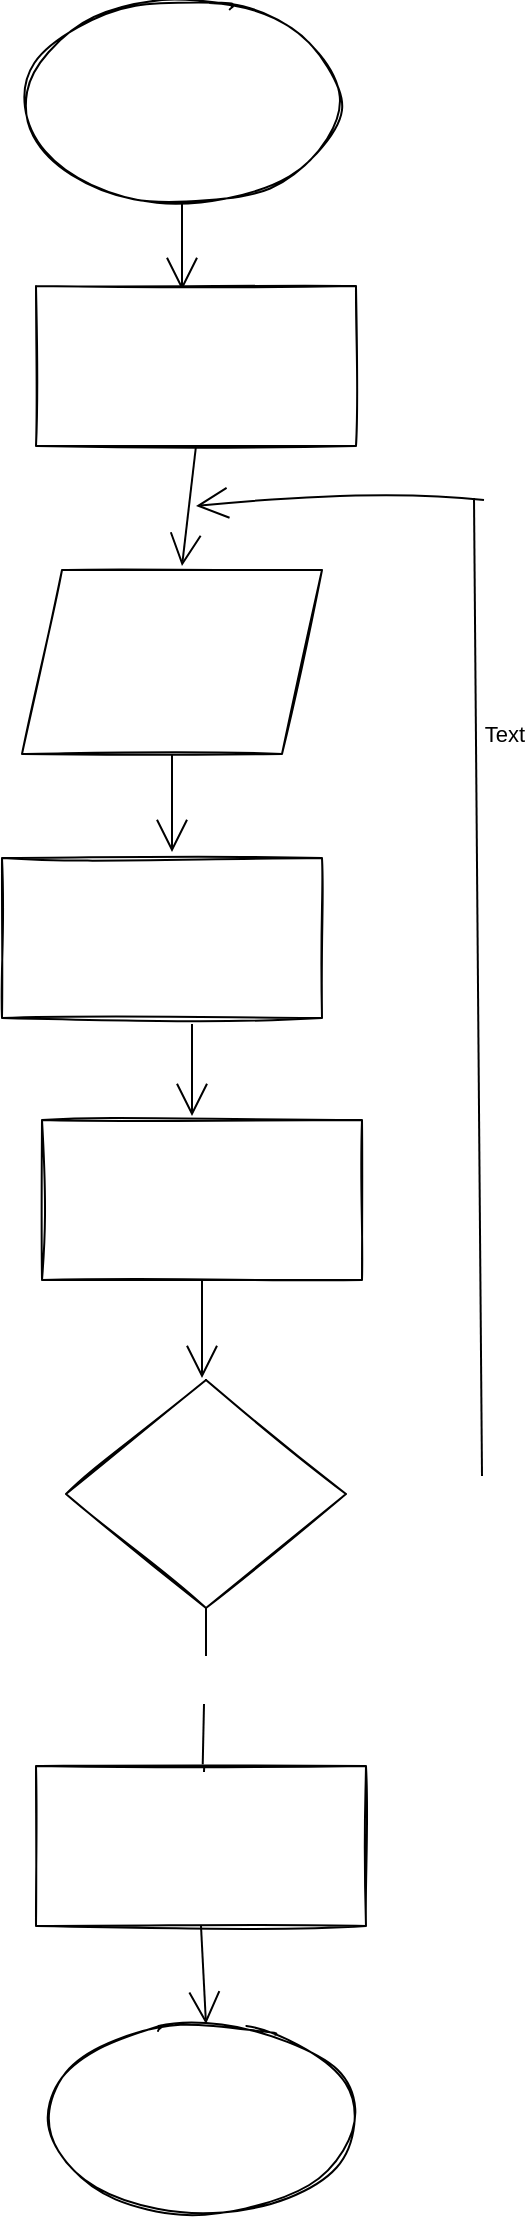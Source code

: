 <mxfile version="20.3.6" type="github">
  <diagram id="e2_ZQK5vJaF8S9oYPdFW" name="Page-1">
    <mxGraphModel dx="408" dy="1335" grid="0" gridSize="10" guides="1" tooltips="1" connect="1" arrows="1" fold="1" page="0" pageScale="1" pageWidth="850" pageHeight="1100" math="0" shadow="0">
      <root>
        <mxCell id="0" />
        <mxCell id="1" parent="0" />
        <mxCell id="7F4Io7gmobg3j1AqmcKT-1" value="" style="ellipse;whiteSpace=wrap;html=1;hachureGap=4;sketch=1;" vertex="1" parent="1">
          <mxGeometry x="338" y="-211" width="160" height="100" as="geometry" />
        </mxCell>
        <mxCell id="7F4Io7gmobg3j1AqmcKT-5" value="" style="edgeStyle=none;orthogonalLoop=1;jettySize=auto;html=1;rounded=0;endArrow=open;startSize=14;endSize=14;sourcePerimeterSpacing=8;targetPerimeterSpacing=8;curved=1;exitX=0.5;exitY=1;exitDx=0;exitDy=0;" edge="1" parent="1" source="7F4Io7gmobg3j1AqmcKT-1">
          <mxGeometry width="120" relative="1" as="geometry">
            <mxPoint x="299" y="39" as="sourcePoint" />
            <mxPoint x="418" y="-67" as="targetPoint" />
            <Array as="points" />
          </mxGeometry>
        </mxCell>
        <mxCell id="7F4Io7gmobg3j1AqmcKT-6" value="" style="rounded=0;whiteSpace=wrap;html=1;sketch=1;hachureGap=4;" vertex="1" parent="1">
          <mxGeometry x="345" y="-69" width="160" height="80" as="geometry" />
        </mxCell>
        <mxCell id="7F4Io7gmobg3j1AqmcKT-7" value="" style="edgeStyle=none;orthogonalLoop=1;jettySize=auto;html=1;rounded=0;endArrow=open;startSize=14;endSize=14;sourcePerimeterSpacing=8;targetPerimeterSpacing=8;curved=1;exitX=0.5;exitY=1;exitDx=0;exitDy=0;" edge="1" parent="1" source="7F4Io7gmobg3j1AqmcKT-6">
          <mxGeometry width="120" relative="1" as="geometry">
            <mxPoint x="402" y="29" as="sourcePoint" />
            <mxPoint x="418" y="71" as="targetPoint" />
            <Array as="points" />
          </mxGeometry>
        </mxCell>
        <mxCell id="7F4Io7gmobg3j1AqmcKT-9" value="" style="shape=parallelogram;perimeter=parallelogramPerimeter;whiteSpace=wrap;html=1;fixedSize=1;sketch=1;hachureGap=4;" vertex="1" parent="1">
          <mxGeometry x="338" y="73" width="150" height="92" as="geometry" />
        </mxCell>
        <mxCell id="7F4Io7gmobg3j1AqmcKT-10" value="" style="edgeStyle=none;orthogonalLoop=1;jettySize=auto;html=1;rounded=0;endArrow=open;startSize=14;endSize=14;sourcePerimeterSpacing=8;targetPerimeterSpacing=8;curved=1;exitX=0.5;exitY=1;exitDx=0;exitDy=0;" edge="1" parent="1" source="7F4Io7gmobg3j1AqmcKT-9">
          <mxGeometry width="120" relative="1" as="geometry">
            <mxPoint x="338" y="220" as="sourcePoint" />
            <mxPoint x="413" y="214" as="targetPoint" />
            <Array as="points" />
          </mxGeometry>
        </mxCell>
        <mxCell id="7F4Io7gmobg3j1AqmcKT-11" value="" style="rounded=0;whiteSpace=wrap;html=1;sketch=1;hachureGap=4;" vertex="1" parent="1">
          <mxGeometry x="328" y="217" width="160" height="80" as="geometry" />
        </mxCell>
        <mxCell id="7F4Io7gmobg3j1AqmcKT-15" value="" style="rounded=0;whiteSpace=wrap;html=1;sketch=1;hachureGap=4;" vertex="1" parent="1">
          <mxGeometry x="348" y="348" width="160" height="80" as="geometry" />
        </mxCell>
        <mxCell id="7F4Io7gmobg3j1AqmcKT-16" value="" style="edgeStyle=none;orthogonalLoop=1;jettySize=auto;html=1;rounded=0;endArrow=open;startSize=14;endSize=14;sourcePerimeterSpacing=8;targetPerimeterSpacing=8;curved=1;" edge="1" parent="1">
          <mxGeometry width="120" relative="1" as="geometry">
            <mxPoint x="423" y="300" as="sourcePoint" />
            <mxPoint x="423" y="346" as="targetPoint" />
            <Array as="points" />
          </mxGeometry>
        </mxCell>
        <mxCell id="7F4Io7gmobg3j1AqmcKT-18" value="" style="edgeStyle=none;orthogonalLoop=1;jettySize=auto;html=1;rounded=0;endArrow=open;startSize=14;endSize=14;sourcePerimeterSpacing=8;targetPerimeterSpacing=8;curved=1;exitX=0.5;exitY=1;exitDx=0;exitDy=0;" edge="1" parent="1" source="7F4Io7gmobg3j1AqmcKT-15">
          <mxGeometry width="120" relative="1" as="geometry">
            <mxPoint x="406" y="518" as="sourcePoint" />
            <mxPoint x="428" y="477" as="targetPoint" />
            <Array as="points" />
          </mxGeometry>
        </mxCell>
        <mxCell id="7F4Io7gmobg3j1AqmcKT-19" value="" style="rhombus;whiteSpace=wrap;html=1;sketch=1;hachureGap=4;" vertex="1" parent="1">
          <mxGeometry x="360" y="478" width="140" height="114" as="geometry" />
        </mxCell>
        <mxCell id="7F4Io7gmobg3j1AqmcKT-20" value="" style="endArrow=none;html=1;rounded=0;startSize=14;endSize=14;sourcePerimeterSpacing=8;targetPerimeterSpacing=8;curved=1;entryX=0.5;entryY=1;entryDx=0;entryDy=0;" edge="1" parent="1" target="7F4Io7gmobg3j1AqmcKT-19">
          <mxGeometry width="50" height="50" relative="1" as="geometry">
            <mxPoint x="430" y="616" as="sourcePoint" />
            <mxPoint x="437" y="399" as="targetPoint" />
            <Array as="points" />
          </mxGeometry>
        </mxCell>
        <mxCell id="7F4Io7gmobg3j1AqmcKT-21" value="" style="endArrow=none;html=1;rounded=0;startSize=14;endSize=14;targetPerimeterSpacing=8;curved=1;startArrow=none;" edge="1" parent="1" source="7F4Io7gmobg3j1AqmcKT-22">
          <mxGeometry width="50" height="50" relative="1" as="geometry">
            <mxPoint x="429" y="674" as="sourcePoint" />
            <mxPoint x="429" y="640" as="targetPoint" />
          </mxGeometry>
        </mxCell>
        <mxCell id="7F4Io7gmobg3j1AqmcKT-24" value="" style="edgeStyle=none;orthogonalLoop=1;jettySize=auto;html=1;rounded=0;endArrow=open;startSize=14;endSize=14;sourcePerimeterSpacing=8;targetPerimeterSpacing=8;curved=1;exitX=0.5;exitY=1;exitDx=0;exitDy=0;" edge="1" parent="1" source="7F4Io7gmobg3j1AqmcKT-22">
          <mxGeometry width="120" relative="1" as="geometry">
            <mxPoint x="425.5" y="760" as="sourcePoint" />
            <mxPoint x="430" y="800" as="targetPoint" />
            <Array as="points" />
          </mxGeometry>
        </mxCell>
        <mxCell id="7F4Io7gmobg3j1AqmcKT-25" value="" style="ellipse;whiteSpace=wrap;html=1;sketch=1;hachureGap=4;" vertex="1" parent="1">
          <mxGeometry x="348" y="797" width="160" height="100" as="geometry" />
        </mxCell>
        <mxCell id="7F4Io7gmobg3j1AqmcKT-22" value="" style="rounded=0;whiteSpace=wrap;html=1;sketch=1;hachureGap=4;rotation=0;" vertex="1" parent="1">
          <mxGeometry x="345" y="671" width="164.99" height="80" as="geometry" />
        </mxCell>
        <mxCell id="7F4Io7gmobg3j1AqmcKT-28" value="" style="endArrow=none;html=1;rounded=0;startSize=14;endSize=14;sourcePerimeterSpacing=8;curved=1;" edge="1" parent="1" target="7F4Io7gmobg3j1AqmcKT-22">
          <mxGeometry width="50" height="50" relative="1" as="geometry">
            <mxPoint x="429" y="674" as="sourcePoint" />
            <mxPoint x="429" y="640" as="targetPoint" />
          </mxGeometry>
        </mxCell>
        <mxCell id="7F4Io7gmobg3j1AqmcKT-29" value="" style="edgeStyle=none;orthogonalLoop=1;jettySize=auto;html=1;rounded=0;endArrow=open;startSize=14;endSize=14;sourcePerimeterSpacing=8;targetPerimeterSpacing=8;curved=1;" edge="1" parent="1">
          <mxGeometry width="120" relative="1" as="geometry">
            <mxPoint x="569" y="38" as="sourcePoint" />
            <mxPoint x="425" y="41" as="targetPoint" />
            <Array as="points">
              <mxPoint x="516" y="32" />
            </Array>
          </mxGeometry>
        </mxCell>
        <mxCell id="7F4Io7gmobg3j1AqmcKT-31" value="" style="endArrow=none;html=1;rounded=0;startSize=14;endSize=14;sourcePerimeterSpacing=8;targetPerimeterSpacing=8;curved=1;" edge="1" parent="1">
          <mxGeometry width="50" height="50" relative="1" as="geometry">
            <mxPoint x="568" y="526" as="sourcePoint" />
            <mxPoint x="564" y="37" as="targetPoint" />
            <Array as="points" />
          </mxGeometry>
        </mxCell>
        <mxCell id="7F4Io7gmobg3j1AqmcKT-32" value="Text" style="edgeLabel;html=1;align=center;verticalAlign=middle;resizable=0;points=[];" vertex="1" connectable="0" parent="7F4Io7gmobg3j1AqmcKT-31">
          <mxGeometry x="0.517" y="-14" relative="1" as="geometry">
            <mxPoint as="offset" />
          </mxGeometry>
        </mxCell>
      </root>
    </mxGraphModel>
  </diagram>
</mxfile>

